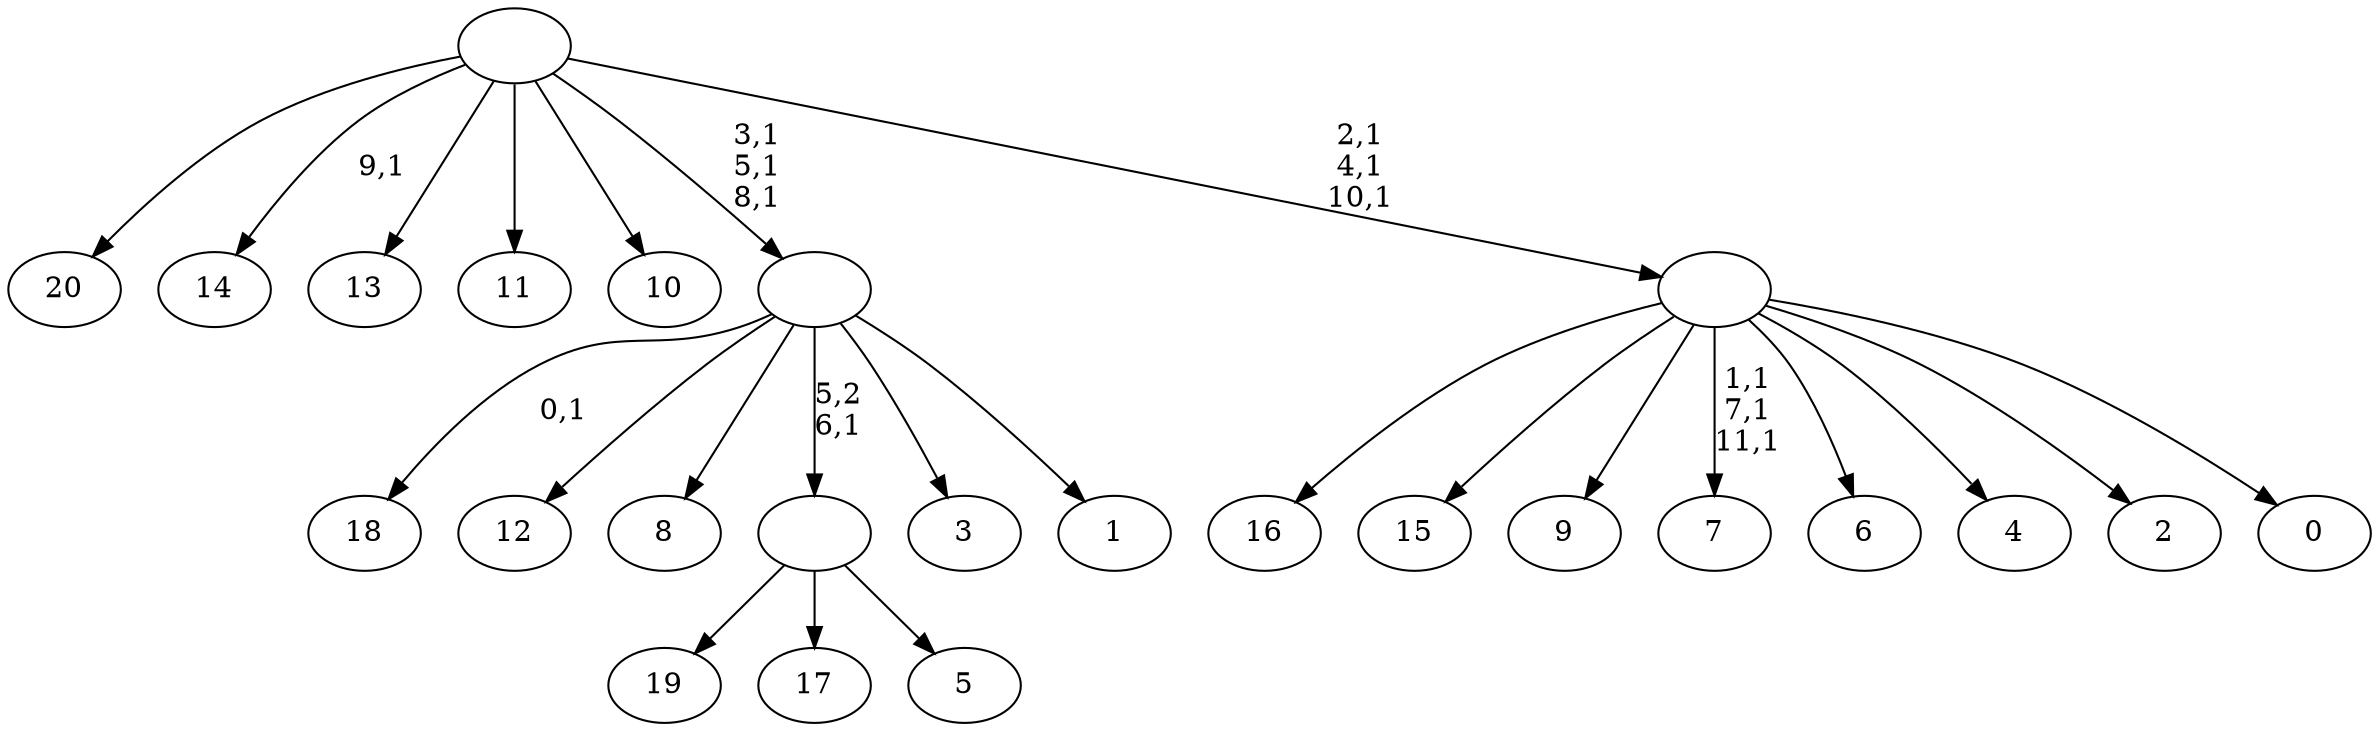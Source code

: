 digraph T {
	33 [label="20"]
	32 [label="19"]
	31 [label="18"]
	29 [label="17"]
	28 [label="16"]
	27 [label="15"]
	26 [label="14"]
	24 [label="13"]
	23 [label="12"]
	22 [label="11"]
	21 [label="10"]
	20 [label="9"]
	19 [label="8"]
	18 [label="7"]
	14 [label="6"]
	13 [label="5"]
	12 [label=""]
	11 [label="4"]
	10 [label="3"]
	9 [label="2"]
	8 [label="1"]
	7 [label=""]
	4 [label="0"]
	3 [label=""]
	0 [label=""]
	12 -> 32 [label=""]
	12 -> 29 [label=""]
	12 -> 13 [label=""]
	7 -> 31 [label="0,1"]
	7 -> 23 [label=""]
	7 -> 19 [label=""]
	7 -> 12 [label="5,2\n6,1"]
	7 -> 10 [label=""]
	7 -> 8 [label=""]
	3 -> 18 [label="1,1\n7,1\n11,1"]
	3 -> 28 [label=""]
	3 -> 27 [label=""]
	3 -> 20 [label=""]
	3 -> 14 [label=""]
	3 -> 11 [label=""]
	3 -> 9 [label=""]
	3 -> 4 [label=""]
	0 -> 3 [label="2,1\n4,1\n10,1"]
	0 -> 7 [label="3,1\n5,1\n8,1"]
	0 -> 26 [label="9,1"]
	0 -> 33 [label=""]
	0 -> 24 [label=""]
	0 -> 22 [label=""]
	0 -> 21 [label=""]
}
